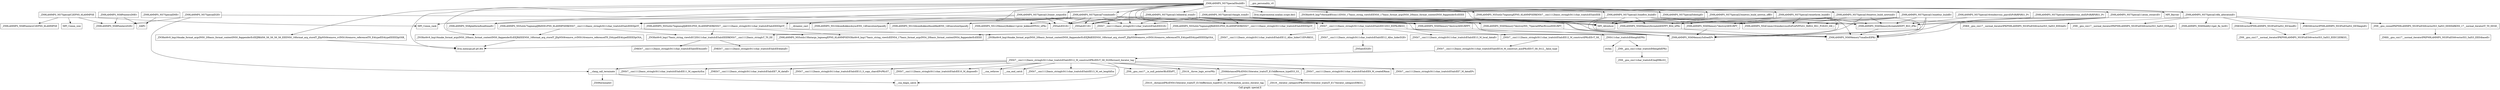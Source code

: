 digraph "Call graph: special.ll" {
	label="Call graph: special.ll";

	Node0x55e012983670 [shape=record,label="{_ZN9LAMMPS_NS7SpecialC2EPNS_6LAMMPSE}"];
	Node0x55e012983670 -> Node0x55e01281d3e0;
	Node0x55e012983670 -> Node0x55e01281af40;
	Node0x55e012983670 -> Node0x55e0128164a0;
	Node0x55e012983670 -> Node0x55e0128132b0;
	Node0x55e01281d3e0 [shape=record,label="{_ZN9LAMMPS_NS8PointersC2EPNS_6LAMMPSE}"];
	Node0x55e01281af40 [shape=record,label="{MPI_Comm_rank}"];
	Node0x55e01280faf0 [shape=record,label="{__gxx_personality_v0}"];
	Node0x55e0128164a0 [shape=record,label="{MPI_Comm_size}"];
	Node0x55e012836970 [shape=record,label="{_ZN9LAMMPS_NS7SpecialD2Ev}"];
	Node0x55e012836970 -> Node0x55e01279a430;
	Node0x55e012836970 -> Node0x55e0128332b0;
	Node0x55e012836970 -> Node0x55e0128132b0;
	Node0x55e01279a430 [shape=record,label="{_ZN9LAMMPS_NS6Memory7destroyIiEEvRPPT_}"];
	Node0x55e01279a430 -> Node0x55e012831270;
	Node0x55e0128332b0 [shape=record,label="{__clang_call_terminate}"];
	Node0x55e0128332b0 -> Node0x55e01285b900;
	Node0x55e0128332b0 -> Node0x55e01286b2c0;
	Node0x55e01285b900 [shape=record,label="{__cxa_begin_catch}"];
	Node0x55e01286b2c0 [shape=record,label="{_ZSt9terminatev}"];
	Node0x55e0128641c0 [shape=record,label="{_ZN9LAMMPS_NS7SpecialD0Ev}"];
	Node0x55e0128641c0 -> Node0x55e012863990;
	Node0x55e012863990 [shape=record,label="{_ZdlPv}"];
	Node0x55e01285bdd0 [shape=record,label="{_ZN9LAMMPS_NS7Special5buildEv}"];
	Node0x55e01285bdd0 -> Node0x55e012891610;
	Node0x55e01285bdd0 -> Node0x55e012889db0;
	Node0x55e01285bdd0 -> Node0x55e012881580;
	Node0x55e01285bdd0 -> Node0x55e01287adc0;
	Node0x55e01285bdd0 -> Node0x55e0128a7200;
	Node0x55e01285bdd0 -> Node0x55e0128b6860;
	Node0x55e01285bdd0 -> Node0x55e0128b3190;
	Node0x55e01285bdd0 -> Node0x55e012895f20;
	Node0x55e01285bdd0 -> Node0x55e0128be310;
	Node0x55e01285bdd0 -> Node0x55e0128fcf20;
	Node0x55e01285bdd0 -> Node0x55e0128cc530;
	Node0x55e01285bdd0 -> Node0x55e0128c4cf0;
	Node0x55e01285bdd0 -> Node0x55e0128c19e0;
	Node0x55e01285bdd0 -> Node0x55e0128cdb70;
	Node0x55e01285bdd0 -> Node0x55e0128d8490;
	Node0x55e01285bdd0 -> Node0x55e0128d1830;
	Node0x55e01285bdd0 -> Node0x55e012848840;
	Node0x55e01285bdd0 -> Node0x55e0128adac0;
	Node0x55e01285bdd0 -> Node0x55e01284e9a0;
	Node0x55e01285bdd0 -> Node0x55e012851070;
	Node0x55e01285bdd0 -> Node0x55e0128459b0;
	Node0x55e01285bdd0 -> Node0x55e012917ac0;
	Node0x55e01285bdd0 -> Node0x55e0129086a0;
	Node0x55e01285bdd0 -> Node0x55e01291f370;
	Node0x55e01285bdd0 -> Node0x55e0129055d0;
	Node0x55e01285bdd0 -> Node0x55e012903ab0;
	Node0x55e01285bdd0 -> Node0x55e012901290;
	Node0x55e0128b3190 [shape=record,label="{_ZN3fmt6v9_lmp7vformatB5cxx11ENS0_17basic_string_viewIcEENS0_17basic_format_argsINS0_20basic_format_contextINS0_8appenderEcEEEE}"];
	Node0x55e012891610 [shape=record,label="{MPI_Barrier}"];
	Node0x55e012889db0 [shape=record,label="{_ZN9LAMMPS_NS8platform8walltimeEv}"];
	Node0x55e012895f20 [shape=record,label="{_ZN9LAMMPS_NS5utils7logmesgEPNS_6LAMMPSERKNSt7__cxx1112basic_stringIcSt11char_traitsIcESaIcEEE}"];
	Node0x55e0128be310 [shape=record,label="{_ZNSt7__cxx1112basic_stringIcSt11char_traitsIcESaIcEED1Ev}"];
	Node0x55e0128cc530 [shape=record,label="{_ZN9LAMMPS_NS7Special11atom_ownersEv}"];
	Node0x55e0128cc530 -> Node0x55e012912d50;
	Node0x55e0128cc530 -> Node0x55e012937000;
	Node0x55e0128cc530 -> Node0x55e0129418c0;
	Node0x55e0128cc530 -> Node0x55e012848840;
	Node0x55e0128cc530 -> Node0x55e012831270;
	Node0x55e0128c4cf0 [shape=record,label="{_ZN9LAMMPS_NS7Special19onetwo_build_newtonEv}"];
	Node0x55e0128c4cf0 -> Node0x55e012912d50;
	Node0x55e0128c4cf0 -> Node0x55e012937000;
	Node0x55e0128c4cf0 -> Node0x55e012831270;
	Node0x55e0128c4cf0 -> Node0x55e0129418c0;
	Node0x55e0128c4cf0 -> Node0x55e012848840;
	Node0x55e0128c4cf0 -> Node0x55e01293bf30;
	Node0x55e0128c4cf0 -> Node0x55e012940700;
	Node0x55e0128c19e0 [shape=record,label="{_ZN9LAMMPS_NS7Special23onetwo_build_newton_offEv}"];
	Node0x55e0128c19e0 -> Node0x55e012940700;
	Node0x55e0128c19e0 -> Node0x55e01293bf30;
	Node0x55e0128d1830 [shape=record,label="{_ZN9LAMMPS_NS5utils7logmesgIJRiEEEvPNS_6LAMMPSERKNSt7__cxx1112basic_stringIcSt11char_traitsIcESaIcEEEDpOT_}"];
	Node0x55e0128d1830 -> Node0x55e01293bab0;
	Node0x55e0128d1830 -> Node0x55e01291f370;
	Node0x55e0128d1830 -> Node0x55e012937480;
	Node0x55e0128cdb70 [shape=record,label="{_ZNSaIcEC1Ev}"];
	Node0x55e0128d8490 [shape=record,label="{_ZNSt7__cxx1112basic_stringIcSt11char_traitsIcESaIcEEC2IS3_EEPKcRKS3_}"];
	Node0x55e0128d8490 -> Node0x55e012790dc0;
	Node0x55e0128d8490 -> Node0x55e012794150;
	Node0x55e0128d8490 -> Node0x55e012881580;
	Node0x55e0128d8490 -> Node0x55e01296fe60;
	Node0x55e0128d8490 -> Node0x55e0127a6b20;
	Node0x55e0128adac0 [shape=record,label="{_ZNSaIcED1Ev}"];
	Node0x55e0128459b0 [shape=record,label="{_ZN9LAMMPS_NS7Special5dedupEv}"];
	Node0x55e012851070 [shape=record,label="{_ZN9LAMMPS_NS7Special7combineEv}"];
	Node0x55e012851070 -> Node0x55e01281af40;
	Node0x55e012851070 -> Node0x55e01293bf30;
	Node0x55e012851070 -> Node0x55e01279a430;
	Node0x55e012851070 -> Node0x55e012940700;
	Node0x55e012851070 -> Node0x55e0127ba2f0;
	Node0x55e012851070 -> Node0x55e0127925e0;
	Node0x55e012851070 -> Node0x55e012983950;
	Node0x55e012851070 -> Node0x55e012791000;
	Node0x55e012851070 -> Node0x55e0128adac0;
	Node0x55e012851070 -> Node0x55e0128be310;
	Node0x55e012851070 -> Node0x55e0128d1830;
	Node0x55e012851070 -> Node0x55e0128d8490;
	Node0x55e012851070 -> Node0x55e0128cdb70;
	Node0x55e0129055d0 [shape=record,label="{_ZN9LAMMPS_NS7Special13onefive_buildEv}"];
	Node0x55e0129055d0 -> Node0x55e012912d50;
	Node0x55e0129055d0 -> Node0x55e012937000;
	Node0x55e0129055d0 -> Node0x55e012831270;
	Node0x55e0129055d0 -> Node0x55e0129418c0;
	Node0x55e0129055d0 -> Node0x55e012848840;
	Node0x55e0129055d0 -> Node0x55e01293bf30;
	Node0x55e0129055d0 -> Node0x55e012940700;
	Node0x55e01284e9a0 [shape=record,label="{_ZN9LAMMPS_NS7Special14fix_alterationEv}"];
	Node0x55e01284e9a0 -> Node0x55e0129836b0;
	Node0x55e01284e9a0 -> Node0x55e0127ba270;
	Node0x55e01284e9a0 -> Node0x55e01292c850;
	Node0x55e01284e9a0 -> Node0x55e0127efd40;
	Node0x55e01284e9a0 -> Node0x55e0127dac30;
	Node0x55e01284e9a0 -> Node0x55e0127cbee0;
	Node0x55e012848840 [shape=record,label="{_ZN9LAMMPS_NS6Memory7destroyIiEEvRPT_}"];
	Node0x55e012848840 -> Node0x55e012831270;
	Node0x55e0128fcf20 [shape=record,label="{_ZN9LAMMPS_NS7Special12timer_outputEd}"];
	Node0x55e0128fcf20 -> Node0x55e0128cdb70;
	Node0x55e0128fcf20 -> Node0x55e0128d8490;
	Node0x55e0128fcf20 -> Node0x55e012889db0;
	Node0x55e0128fcf20 -> Node0x55e0127e7f90;
	Node0x55e0128fcf20 -> Node0x55e0128be310;
	Node0x55e0128fcf20 -> Node0x55e0128adac0;
	Node0x55e012901290 [shape=record,label="{_ZN9LAMMPS_NS7Special14onethree_buildEv}"];
	Node0x55e012901290 -> Node0x55e012912d50;
	Node0x55e012901290 -> Node0x55e012937000;
	Node0x55e012901290 -> Node0x55e012831270;
	Node0x55e012901290 -> Node0x55e0129418c0;
	Node0x55e012901290 -> Node0x55e012848840;
	Node0x55e012901290 -> Node0x55e01293bf30;
	Node0x55e012901290 -> Node0x55e012940700;
	Node0x55e0129086a0 [shape=record,label="{_ZN9LAMMPS_NS7Special10angle_trimEv}"];
	Node0x55e0129086a0 -> Node0x55e012940700;
	Node0x55e0129086a0 -> Node0x55e0128cdb70;
	Node0x55e0129086a0 -> Node0x55e0128d8490;
	Node0x55e0129086a0 -> Node0x55e0127e2a80;
	Node0x55e0129086a0 -> Node0x55e0128be310;
	Node0x55e0129086a0 -> Node0x55e0128adac0;
	Node0x55e0129086a0 -> Node0x55e01279a430;
	Node0x55e0129086a0 -> Node0x55e0129834c0;
	Node0x55e0129086a0 -> Node0x55e01293bf30;
	Node0x55e0129086a0 -> Node0x55e012831270;
	Node0x55e0129086a0 -> Node0x55e012848840;
	Node0x55e0129086a0 -> Node0x55e0129418c0;
	Node0x55e0129086a0 -> Node0x55e012912d50;
	Node0x55e0129086a0 -> Node0x55e012937000;
	Node0x55e012903ab0 [shape=record,label="{_ZN9LAMMPS_NS7Special13onefour_buildEv}"];
	Node0x55e012903ab0 -> Node0x55e012912d50;
	Node0x55e012903ab0 -> Node0x55e012937000;
	Node0x55e012903ab0 -> Node0x55e012831270;
	Node0x55e012903ab0 -> Node0x55e0129418c0;
	Node0x55e012903ab0 -> Node0x55e012848840;
	Node0x55e012903ab0 -> Node0x55e01293bf30;
	Node0x55e012903ab0 -> Node0x55e012940700;
	Node0x55e012917ac0 [shape=record,label="{_ZN9LAMMPS_NS7Special13dihedral_trimEv}"];
	Node0x55e012917ac0 -> Node0x55e012940700;
	Node0x55e012917ac0 -> Node0x55e0128cdb70;
	Node0x55e012917ac0 -> Node0x55e0128d8490;
	Node0x55e012917ac0 -> Node0x55e0127e2a80;
	Node0x55e012917ac0 -> Node0x55e0128be310;
	Node0x55e012917ac0 -> Node0x55e0128adac0;
	Node0x55e012917ac0 -> Node0x55e01279a430;
	Node0x55e012917ac0 -> Node0x55e0129834c0;
	Node0x55e012917ac0 -> Node0x55e01293bf30;
	Node0x55e012917ac0 -> Node0x55e012912d50;
	Node0x55e012917ac0 -> Node0x55e012937000;
	Node0x55e012917ac0 -> Node0x55e012831270;
	Node0x55e012917ac0 -> Node0x55e012848840;
	Node0x55e012917ac0 -> Node0x55e0129418c0;
	Node0x55e012912d50 [shape=record,label="{_ZN9LAMMPS_NS6Memory6createIiEEPT_RS3_iPKc}"];
	Node0x55e012912d50 -> Node0x55e012937000;
	Node0x55e012937000 [shape=record,label="{_ZN9LAMMPS_NS6Memory7smallocElPKc}"];
	Node0x55e0127959a0 [shape=record,label="{_ZN9LAMMPS_NS7Special14rendezvous_idsEiPcRiRPiRS1_Pv}"];
	Node0x55e0127959a0 -> Node0x55e012912d50;
	Node0x55e0129418c0 [shape=record,label="{_ZN9LAMMPS_NS4Comm10rendezvousEiiPciiPiPFiiS1_RiRS2_RS1_PvEiS5_iS6_i}"];
	Node0x55e012831270 [shape=record,label="{_ZN9LAMMPS_NS6Memory5sfreeEPv}"];
	Node0x55e0127920b0 [shape=record,label="{_ZN9LAMMPS_NS7Special16rendezvous_pairsEiPcRiRPiRS1_Pv}"];
	Node0x55e0127920b0 -> Node0x55e012912d50;
	Node0x55e012940700 [shape=record,label="{MPI_Allreduce}"];
	Node0x55e01293bf30 [shape=record,label="{_ZN9LAMMPS_NS6Memory6createIiEEPPT_RS4_iiPKc}"];
	Node0x55e01293bf30 -> Node0x55e012937000;
	Node0x55e012791000 [shape=record,label="{__dynamic_cast}"];
	Node0x55e0127925e0 [shape=record,label="{_ZN9LAMMPS_NS10AtomKokkos8modifiedENS_14ExecutionSpaceEj}"];
	Node0x55e0127ba2f0 [shape=record,label="{_ZN9LAMMPS_NS10AtomKokkos4syncENS_14ExecutionSpaceEj}"];
	Node0x55e012983950 [shape=record,label="{_ZN9LAMMPS_NS12MemoryKokkos11grow_kokkosEPPiS2_iiPKc}"];
	Node0x55e0127e2a80 [shape=record,label="{_ZN9LAMMPS_NS5utils7logmesgIJRdEEEvPNS_6LAMMPSERKNSt7__cxx1112basic_stringIcSt11char_traitsIcESaIcEEEDpOT_}"];
	Node0x55e0127e2a80 -> Node0x55e01293bab0;
	Node0x55e0127e2a80 -> Node0x55e012795a30;
	Node0x55e0127e2a80 -> Node0x55e012937480;
	Node0x55e0129834c0 [shape=record,label="{_ZN9LAMMPS_NS6Memory7destroyINS_7Special9PairRvousEEEvRPT_}"];
	Node0x55e0129834c0 -> Node0x55e012831270;
	Node0x55e0129836b0 [shape=record,label="{_ZN9LAMMPS_NS6Modify12get_fix_listEv}"];
	Node0x55e0127ba270 [shape=record,label="{_ZNKSt6vectorIPN9LAMMPS_NS3FixESaIS2_EE5beginEv}"];
	Node0x55e0127ba270 -> Node0x55e012792020;
	Node0x55e01292c850 [shape=record,label="{_ZNKSt6vectorIPN9LAMMPS_NS3FixESaIS2_EE3endEv}"];
	Node0x55e01292c850 -> Node0x55e012792020;
	Node0x55e0127efd40 [shape=record,label="{_ZN9__gnu_cxxneIPKPN9LAMMPS_NS3FixESt6vectorIS3_SaIS3_EEEEbRKNS_17__normal_iteratorIT_T0_EESE_}"];
	Node0x55e0127efd40 -> Node0x55e012809fe0;
	Node0x55e0127dac30 [shape=record,label="{_ZNK9__gnu_cxx17__normal_iteratorIPKPN9LAMMPS_NS3FixESt6vectorIS3_SaIS3_EEEdeEv}"];
	Node0x55e0127cbee0 [shape=record,label="{_ZN9__gnu_cxx17__normal_iteratorIPKPN9LAMMPS_NS3FixESt6vectorIS3_SaIS3_EEEppEv}"];
	Node0x55e0127e7f90 [shape=record,label="{_ZN9LAMMPS_NS5utils7logmesgIJdEEEvPNS_6LAMMPSERKNSt7__cxx1112basic_stringIcSt11char_traitsIcESaIcEEEDpOT_}"];
	Node0x55e0127e7f90 -> Node0x55e01293bab0;
	Node0x55e0127e7f90 -> Node0x55e012795a30;
	Node0x55e0127e7f90 -> Node0x55e012937480;
	Node0x55e0128132b0 [shape=record,label="{_ZN9LAMMPS_NS8PointersD2Ev}"];
	Node0x55e01279ebc0 [shape=record,label="{_ZN9LAMMPS_NS8PointersD0Ev}"];
	Node0x55e01279ebc0 -> Node0x55e0128132b0;
	Node0x55e01279ebc0 -> Node0x55e012863990;
	Node0x55e0128b6860 [shape=record,label="{_ZN3fmt6v9_lmp16make_format_argsINS0_20basic_format_contextINS0_8appenderEcEEJRKdS6_S6_S6_S6_S6_EEENS0_16format_arg_storeIT_JDpNSt9remove_cvINSt16remove_referenceIT0_E4typeEE4typeEEEEDpOSB_}"];
	Node0x55e0128b6860 -> Node0x55e0128a7200;
	Node0x55e0128a7200 [shape=record,label="{llvm.memcpy.p0.p0.i64}"];
	Node0x55e012881580 [shape=record,label="{_ZNSt11char_traitsIcE6lengthEPKc}"];
	Node0x55e012881580 -> Node0x55e01279dc20;
	Node0x55e012881580 -> Node0x55e01279f3e0;
	Node0x55e01279dc20 [shape=record,label="{_ZN9__gnu_cxx11char_traitsIcE6lengthEPKc}"];
	Node0x55e01279dc20 -> Node0x55e0127a0620;
	Node0x55e01279f3e0 [shape=record,label="{strlen}"];
	Node0x55e0127a0620 [shape=record,label="{_ZN9__gnu_cxx11char_traitsIcE2eqERKcS3_}"];
	Node0x55e012937480 [shape=record,label="{_ZN9LAMMPS_NS5utils15fmtargs_logmesgEPNS_6LAMMPSEN3fmt6v9_lmp17basic_string_viewIcEENS4_17basic_format_argsINS4_20basic_format_contextINS4_8appenderEcEEEE}"];
	Node0x55e01293bab0 [shape=record,label="{_ZN3fmt6v9_lmp17basic_string_viewIcEC2ISt11char_traitsIcESaIcEEERKNSt7__cxx1112basic_stringIcT_T0_EE}"];
	Node0x55e01293bab0 -> Node0x55e0127a7400;
	Node0x55e01293bab0 -> Node0x55e0127a8410;
	Node0x55e01291f370 [shape=record,label="{_ZN3fmt6v9_lmp16make_format_argsINS0_20basic_format_contextINS0_8appenderEcEEJRiEEENS0_16format_arg_storeIT_JDpNSt9remove_cvINSt16remove_referenceIT0_E4typeEE4typeEEEEDpOSA_}"];
	Node0x55e01291f370 -> Node0x55e0128a7200;
	Node0x55e0127a7400 [shape=record,label="{_ZNKSt7__cxx1112basic_stringIcSt11char_traitsIcESaIcEE4dataEv}"];
	Node0x55e0127a8410 [shape=record,label="{_ZNKSt7__cxx1112basic_stringIcSt11char_traitsIcESaIcEE4sizeEv}"];
	Node0x55e012790dc0 [shape=record,label="{_ZNSt7__cxx1112basic_stringIcSt11char_traitsIcESaIcEE13_M_local_dataEv}"];
	Node0x55e012794150 [shape=record,label="{_ZNSt7__cxx1112basic_stringIcSt11char_traitsIcESaIcEE12_Alloc_hiderC1EPcRKS3_}"];
	Node0x55e01296fe60 [shape=record,label="{_ZNSt7__cxx1112basic_stringIcSt11char_traitsIcESaIcEE12_M_constructIPKcEEvT_S8_}"];
	Node0x55e01296fe60 -> Node0x55e0127aa2c0;
	Node0x55e0127a6b20 [shape=record,label="{_ZNSt7__cxx1112basic_stringIcSt11char_traitsIcESaIcEE12_Alloc_hiderD2Ev}"];
	Node0x55e0127a6b20 -> Node0x55e0127aabc0;
	Node0x55e0127aa2c0 [shape=record,label="{_ZNSt7__cxx1112basic_stringIcSt11char_traitsIcESaIcEE16_M_construct_auxIPKcEEvT_S8_St12__false_type}"];
	Node0x55e0127aa2c0 -> Node0x55e0127acf80;
	Node0x55e0127acf80 [shape=record,label="{_ZNSt7__cxx1112basic_stringIcSt11char_traitsIcESaIcEE12_M_constructIPKcEEvT_S8_St20forward_iterator_tag}"];
	Node0x55e0127acf80 -> Node0x55e0127aecf0;
	Node0x55e0127acf80 -> Node0x55e0127b0040;
	Node0x55e0127acf80 -> Node0x55e0127b2b00;
	Node0x55e0127acf80 -> Node0x55e0127b4d70;
	Node0x55e0127acf80 -> Node0x55e0127b5e90;
	Node0x55e0127acf80 -> Node0x55e0129913f0;
	Node0x55e0127acf80 -> Node0x55e012991470;
	Node0x55e0127acf80 -> Node0x55e0127bbdf0;
	Node0x55e0127acf80 -> Node0x55e01285b900;
	Node0x55e0127acf80 -> Node0x55e0127bc8d0;
	Node0x55e0127acf80 -> Node0x55e0127bdc40;
	Node0x55e0127acf80 -> Node0x55e0127aee10;
	Node0x55e0127acf80 -> Node0x55e0127c1120;
	Node0x55e0127acf80 -> Node0x55e0128332b0;
	Node0x55e0127aecf0 [shape=record,label="{_ZN9__gnu_cxx17__is_null_pointerIKcEEbPT_}"];
	Node0x55e0127b0040 [shape=record,label="{_ZSt19__throw_logic_errorPKc}"];
	Node0x55e0127b2b00 [shape=record,label="{_ZSt8distanceIPKcENSt15iterator_traitsIT_E15difference_typeES3_S3_}"];
	Node0x55e0127b2b00 -> Node0x55e0127c1830;
	Node0x55e0127b2b00 -> Node0x55e0127c1eb0;
	Node0x55e0127b5e90 [shape=record,label="{_ZNSt7__cxx1112basic_stringIcSt11char_traitsIcESaIcEE7_M_dataEPc}"];
	Node0x55e0127b4d70 [shape=record,label="{_ZNSt7__cxx1112basic_stringIcSt11char_traitsIcESaIcEE9_M_createERmm}"];
	Node0x55e0129913f0 [shape=record,label="{_ZNSt7__cxx1112basic_stringIcSt11char_traitsIcESaIcEE11_M_capacityEm}"];
	Node0x55e0127bbdf0 [shape=record,label="{_ZNSt7__cxx1112basic_stringIcSt11char_traitsIcESaIcEE13_S_copy_charsEPcPKcS7_}"];
	Node0x55e012991470 [shape=record,label="{_ZNKSt7__cxx1112basic_stringIcSt11char_traitsIcESaIcEE7_M_dataEv}"];
	Node0x55e0127bc8d0 [shape=record,label="{_ZNSt7__cxx1112basic_stringIcSt11char_traitsIcESaIcEE10_M_disposeEv}"];
	Node0x55e0127bdc40 [shape=record,label="{__cxa_rethrow}"];
	Node0x55e0127aee10 [shape=record,label="{__cxa_end_catch}"];
	Node0x55e0127c1120 [shape=record,label="{_ZNSt7__cxx1112basic_stringIcSt11char_traitsIcESaIcEE13_M_set_lengthEm}"];
	Node0x55e0127c1eb0 [shape=record,label="{_ZSt10__distanceIPKcENSt15iterator_traitsIT_E15difference_typeES3_S3_St26random_access_iterator_tag}"];
	Node0x55e0127c1830 [shape=record,label="{_ZSt19__iterator_categoryIPKcENSt15iterator_traitsIT_E17iterator_categoryERKS3_}"];
	Node0x55e0127aabc0 [shape=record,label="{_ZNSaIcED2Ev}"];
	Node0x55e012795a30 [shape=record,label="{_ZN3fmt6v9_lmp16make_format_argsINS0_20basic_format_contextINS0_8appenderEcEEJRdEEENS0_16format_arg_storeIT_JDpNSt9remove_cvINSt16remove_referenceIT0_E4typeEE4typeEEEEDpOSA_}"];
	Node0x55e012795a30 -> Node0x55e0128a7200;
	Node0x55e012792020 [shape=record,label="{_ZN9__gnu_cxx17__normal_iteratorIPKPN9LAMMPS_NS3FixESt6vectorIS3_SaIS3_EEEC2ERKS5_}"];
	Node0x55e012809fe0 [shape=record,label="{_ZNK9__gnu_cxx17__normal_iteratorIPKPN9LAMMPS_NS3FixESt6vectorIS3_SaIS3_EEE4baseEv}"];
	Node0x55e01287adc0 [shape=record,label="{llvm.experimental.noalias.scope.decl}"];
}
